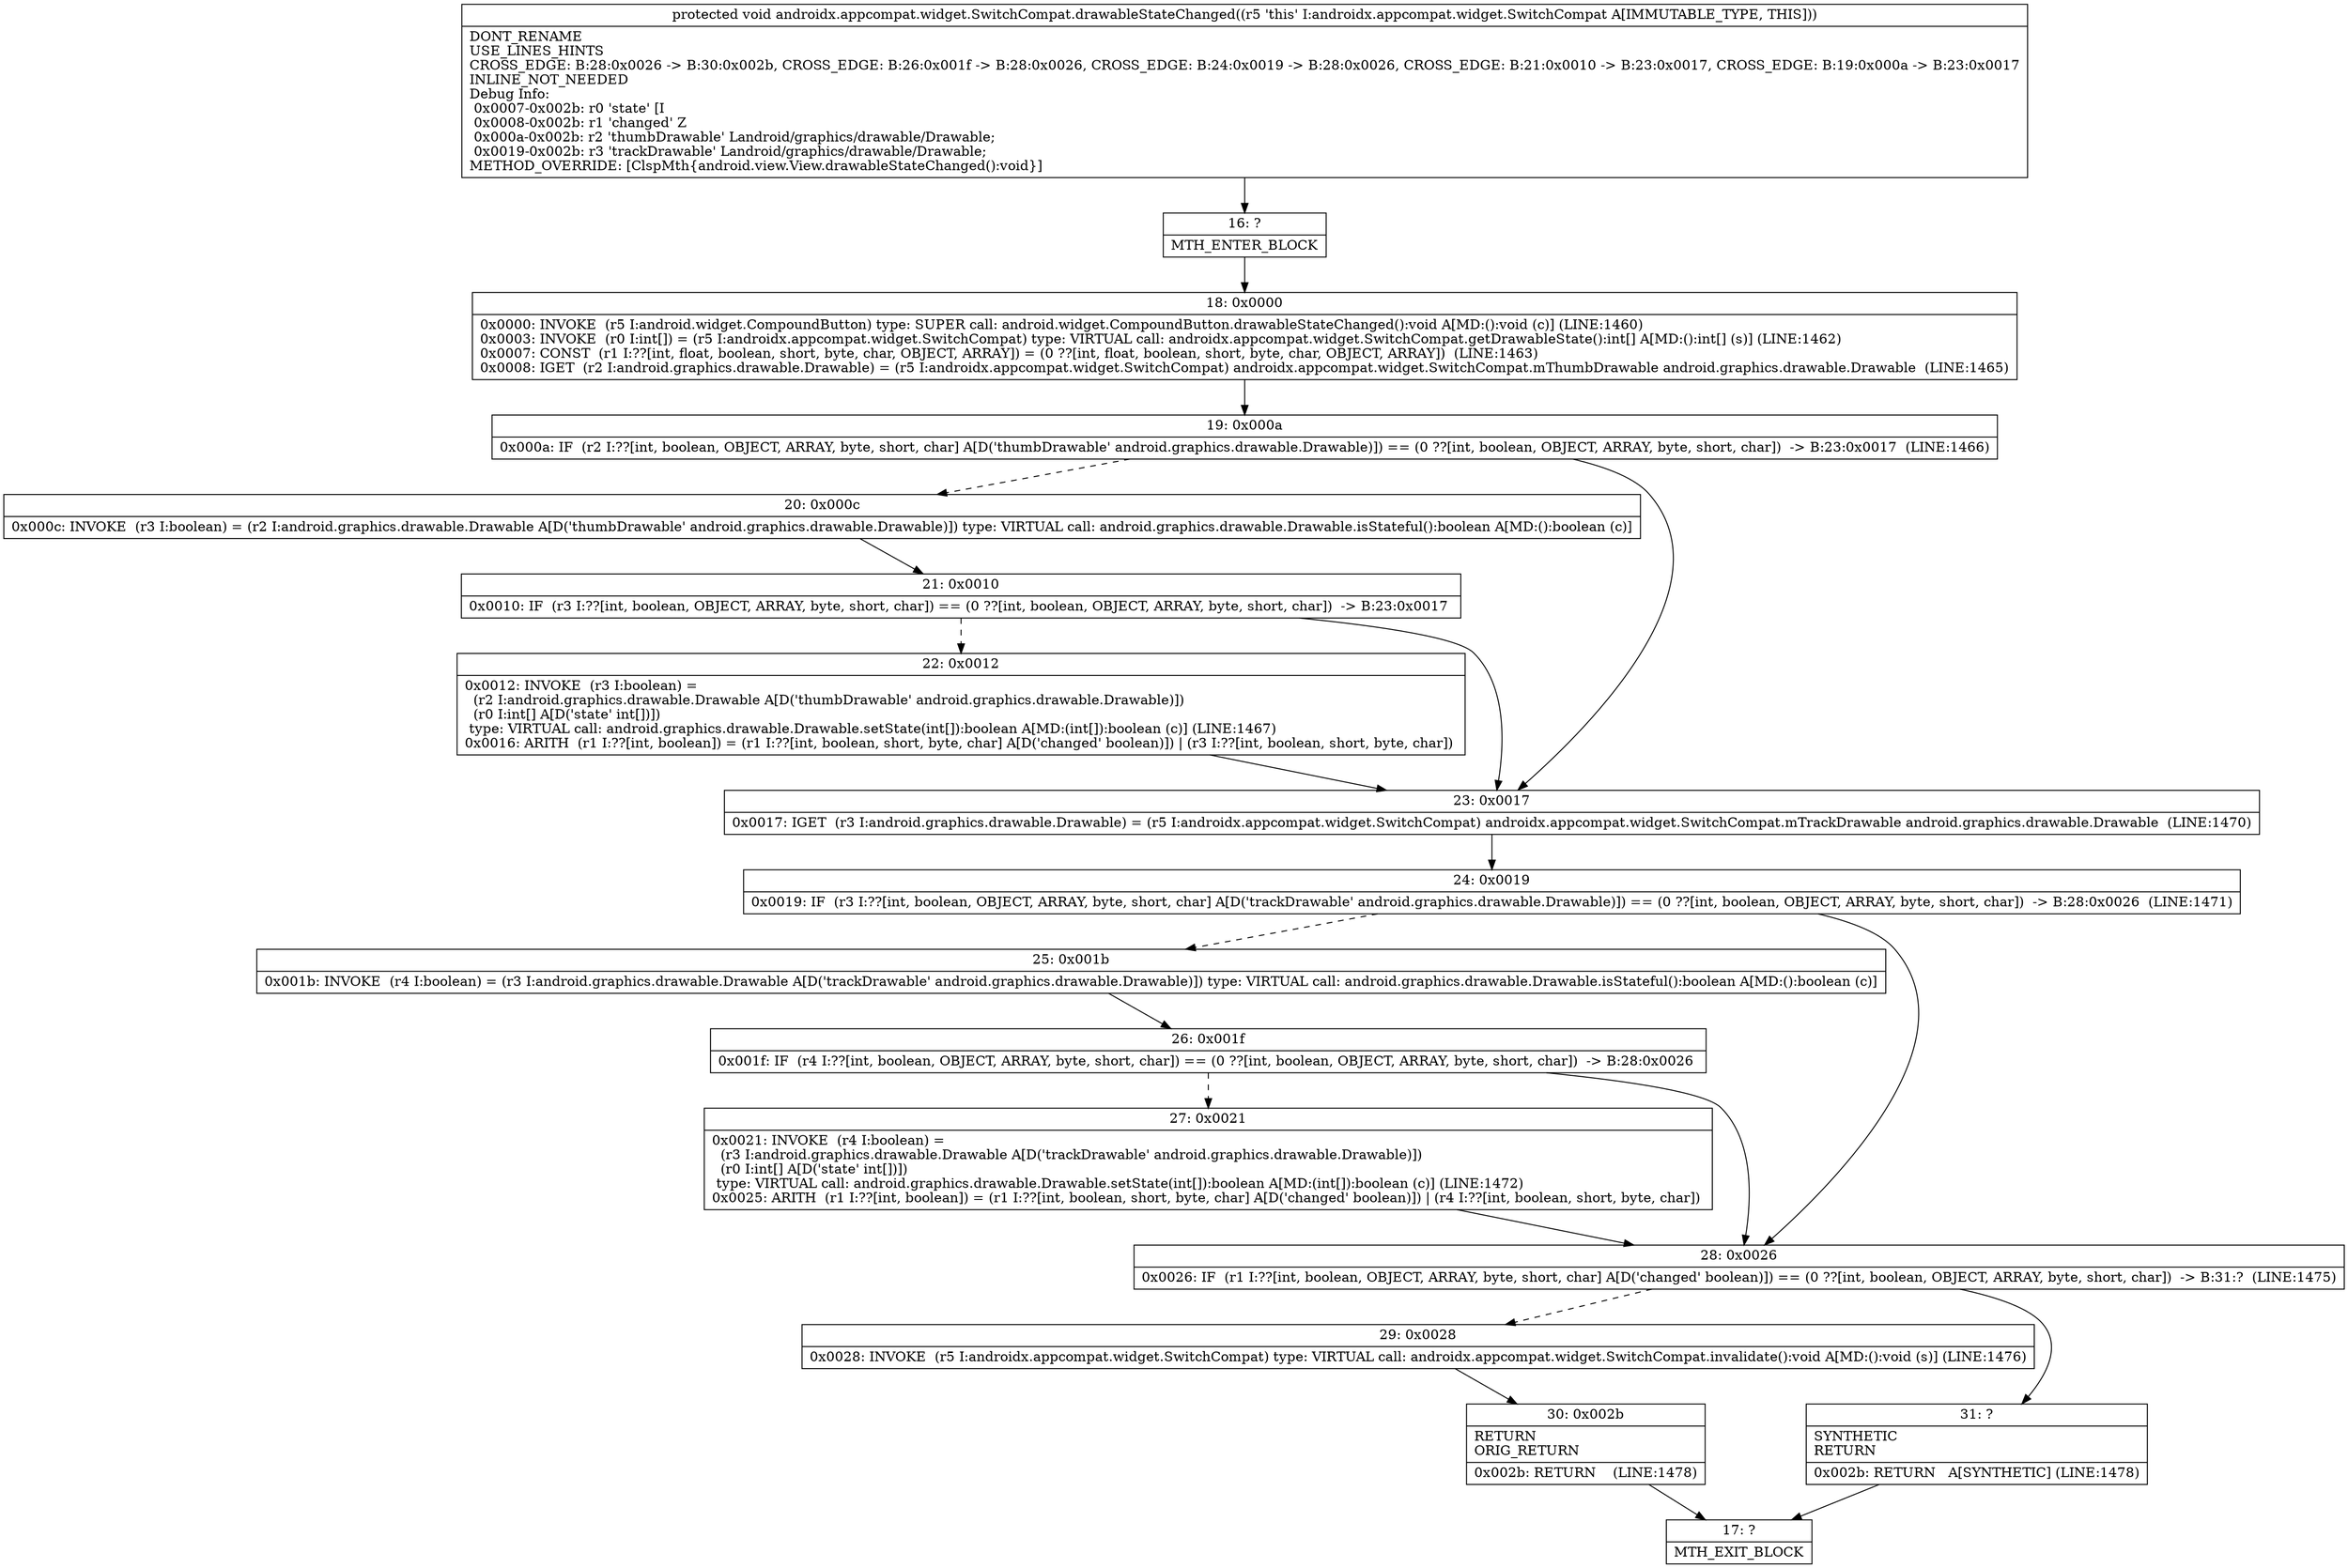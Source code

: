 digraph "CFG forandroidx.appcompat.widget.SwitchCompat.drawableStateChanged()V" {
Node_16 [shape=record,label="{16\:\ ?|MTH_ENTER_BLOCK\l}"];
Node_18 [shape=record,label="{18\:\ 0x0000|0x0000: INVOKE  (r5 I:android.widget.CompoundButton) type: SUPER call: android.widget.CompoundButton.drawableStateChanged():void A[MD:():void (c)] (LINE:1460)\l0x0003: INVOKE  (r0 I:int[]) = (r5 I:androidx.appcompat.widget.SwitchCompat) type: VIRTUAL call: androidx.appcompat.widget.SwitchCompat.getDrawableState():int[] A[MD:():int[] (s)] (LINE:1462)\l0x0007: CONST  (r1 I:??[int, float, boolean, short, byte, char, OBJECT, ARRAY]) = (0 ??[int, float, boolean, short, byte, char, OBJECT, ARRAY])  (LINE:1463)\l0x0008: IGET  (r2 I:android.graphics.drawable.Drawable) = (r5 I:androidx.appcompat.widget.SwitchCompat) androidx.appcompat.widget.SwitchCompat.mThumbDrawable android.graphics.drawable.Drawable  (LINE:1465)\l}"];
Node_19 [shape=record,label="{19\:\ 0x000a|0x000a: IF  (r2 I:??[int, boolean, OBJECT, ARRAY, byte, short, char] A[D('thumbDrawable' android.graphics.drawable.Drawable)]) == (0 ??[int, boolean, OBJECT, ARRAY, byte, short, char])  \-\> B:23:0x0017  (LINE:1466)\l}"];
Node_20 [shape=record,label="{20\:\ 0x000c|0x000c: INVOKE  (r3 I:boolean) = (r2 I:android.graphics.drawable.Drawable A[D('thumbDrawable' android.graphics.drawable.Drawable)]) type: VIRTUAL call: android.graphics.drawable.Drawable.isStateful():boolean A[MD:():boolean (c)]\l}"];
Node_21 [shape=record,label="{21\:\ 0x0010|0x0010: IF  (r3 I:??[int, boolean, OBJECT, ARRAY, byte, short, char]) == (0 ??[int, boolean, OBJECT, ARRAY, byte, short, char])  \-\> B:23:0x0017 \l}"];
Node_22 [shape=record,label="{22\:\ 0x0012|0x0012: INVOKE  (r3 I:boolean) = \l  (r2 I:android.graphics.drawable.Drawable A[D('thumbDrawable' android.graphics.drawable.Drawable)])\l  (r0 I:int[] A[D('state' int[])])\l type: VIRTUAL call: android.graphics.drawable.Drawable.setState(int[]):boolean A[MD:(int[]):boolean (c)] (LINE:1467)\l0x0016: ARITH  (r1 I:??[int, boolean]) = (r1 I:??[int, boolean, short, byte, char] A[D('changed' boolean)]) \| (r3 I:??[int, boolean, short, byte, char]) \l}"];
Node_23 [shape=record,label="{23\:\ 0x0017|0x0017: IGET  (r3 I:android.graphics.drawable.Drawable) = (r5 I:androidx.appcompat.widget.SwitchCompat) androidx.appcompat.widget.SwitchCompat.mTrackDrawable android.graphics.drawable.Drawable  (LINE:1470)\l}"];
Node_24 [shape=record,label="{24\:\ 0x0019|0x0019: IF  (r3 I:??[int, boolean, OBJECT, ARRAY, byte, short, char] A[D('trackDrawable' android.graphics.drawable.Drawable)]) == (0 ??[int, boolean, OBJECT, ARRAY, byte, short, char])  \-\> B:28:0x0026  (LINE:1471)\l}"];
Node_25 [shape=record,label="{25\:\ 0x001b|0x001b: INVOKE  (r4 I:boolean) = (r3 I:android.graphics.drawable.Drawable A[D('trackDrawable' android.graphics.drawable.Drawable)]) type: VIRTUAL call: android.graphics.drawable.Drawable.isStateful():boolean A[MD:():boolean (c)]\l}"];
Node_26 [shape=record,label="{26\:\ 0x001f|0x001f: IF  (r4 I:??[int, boolean, OBJECT, ARRAY, byte, short, char]) == (0 ??[int, boolean, OBJECT, ARRAY, byte, short, char])  \-\> B:28:0x0026 \l}"];
Node_27 [shape=record,label="{27\:\ 0x0021|0x0021: INVOKE  (r4 I:boolean) = \l  (r3 I:android.graphics.drawable.Drawable A[D('trackDrawable' android.graphics.drawable.Drawable)])\l  (r0 I:int[] A[D('state' int[])])\l type: VIRTUAL call: android.graphics.drawable.Drawable.setState(int[]):boolean A[MD:(int[]):boolean (c)] (LINE:1472)\l0x0025: ARITH  (r1 I:??[int, boolean]) = (r1 I:??[int, boolean, short, byte, char] A[D('changed' boolean)]) \| (r4 I:??[int, boolean, short, byte, char]) \l}"];
Node_28 [shape=record,label="{28\:\ 0x0026|0x0026: IF  (r1 I:??[int, boolean, OBJECT, ARRAY, byte, short, char] A[D('changed' boolean)]) == (0 ??[int, boolean, OBJECT, ARRAY, byte, short, char])  \-\> B:31:?  (LINE:1475)\l}"];
Node_29 [shape=record,label="{29\:\ 0x0028|0x0028: INVOKE  (r5 I:androidx.appcompat.widget.SwitchCompat) type: VIRTUAL call: androidx.appcompat.widget.SwitchCompat.invalidate():void A[MD:():void (s)] (LINE:1476)\l}"];
Node_30 [shape=record,label="{30\:\ 0x002b|RETURN\lORIG_RETURN\l|0x002b: RETURN    (LINE:1478)\l}"];
Node_17 [shape=record,label="{17\:\ ?|MTH_EXIT_BLOCK\l}"];
Node_31 [shape=record,label="{31\:\ ?|SYNTHETIC\lRETURN\l|0x002b: RETURN   A[SYNTHETIC] (LINE:1478)\l}"];
MethodNode[shape=record,label="{protected void androidx.appcompat.widget.SwitchCompat.drawableStateChanged((r5 'this' I:androidx.appcompat.widget.SwitchCompat A[IMMUTABLE_TYPE, THIS]))  | DONT_RENAME\lUSE_LINES_HINTS\lCROSS_EDGE: B:28:0x0026 \-\> B:30:0x002b, CROSS_EDGE: B:26:0x001f \-\> B:28:0x0026, CROSS_EDGE: B:24:0x0019 \-\> B:28:0x0026, CROSS_EDGE: B:21:0x0010 \-\> B:23:0x0017, CROSS_EDGE: B:19:0x000a \-\> B:23:0x0017\lINLINE_NOT_NEEDED\lDebug Info:\l  0x0007\-0x002b: r0 'state' [I\l  0x0008\-0x002b: r1 'changed' Z\l  0x000a\-0x002b: r2 'thumbDrawable' Landroid\/graphics\/drawable\/Drawable;\l  0x0019\-0x002b: r3 'trackDrawable' Landroid\/graphics\/drawable\/Drawable;\lMETHOD_OVERRIDE: [ClspMth\{android.view.View.drawableStateChanged():void\}]\l}"];
MethodNode -> Node_16;Node_16 -> Node_18;
Node_18 -> Node_19;
Node_19 -> Node_20[style=dashed];
Node_19 -> Node_23;
Node_20 -> Node_21;
Node_21 -> Node_22[style=dashed];
Node_21 -> Node_23;
Node_22 -> Node_23;
Node_23 -> Node_24;
Node_24 -> Node_25[style=dashed];
Node_24 -> Node_28;
Node_25 -> Node_26;
Node_26 -> Node_27[style=dashed];
Node_26 -> Node_28;
Node_27 -> Node_28;
Node_28 -> Node_29[style=dashed];
Node_28 -> Node_31;
Node_29 -> Node_30;
Node_30 -> Node_17;
Node_31 -> Node_17;
}

